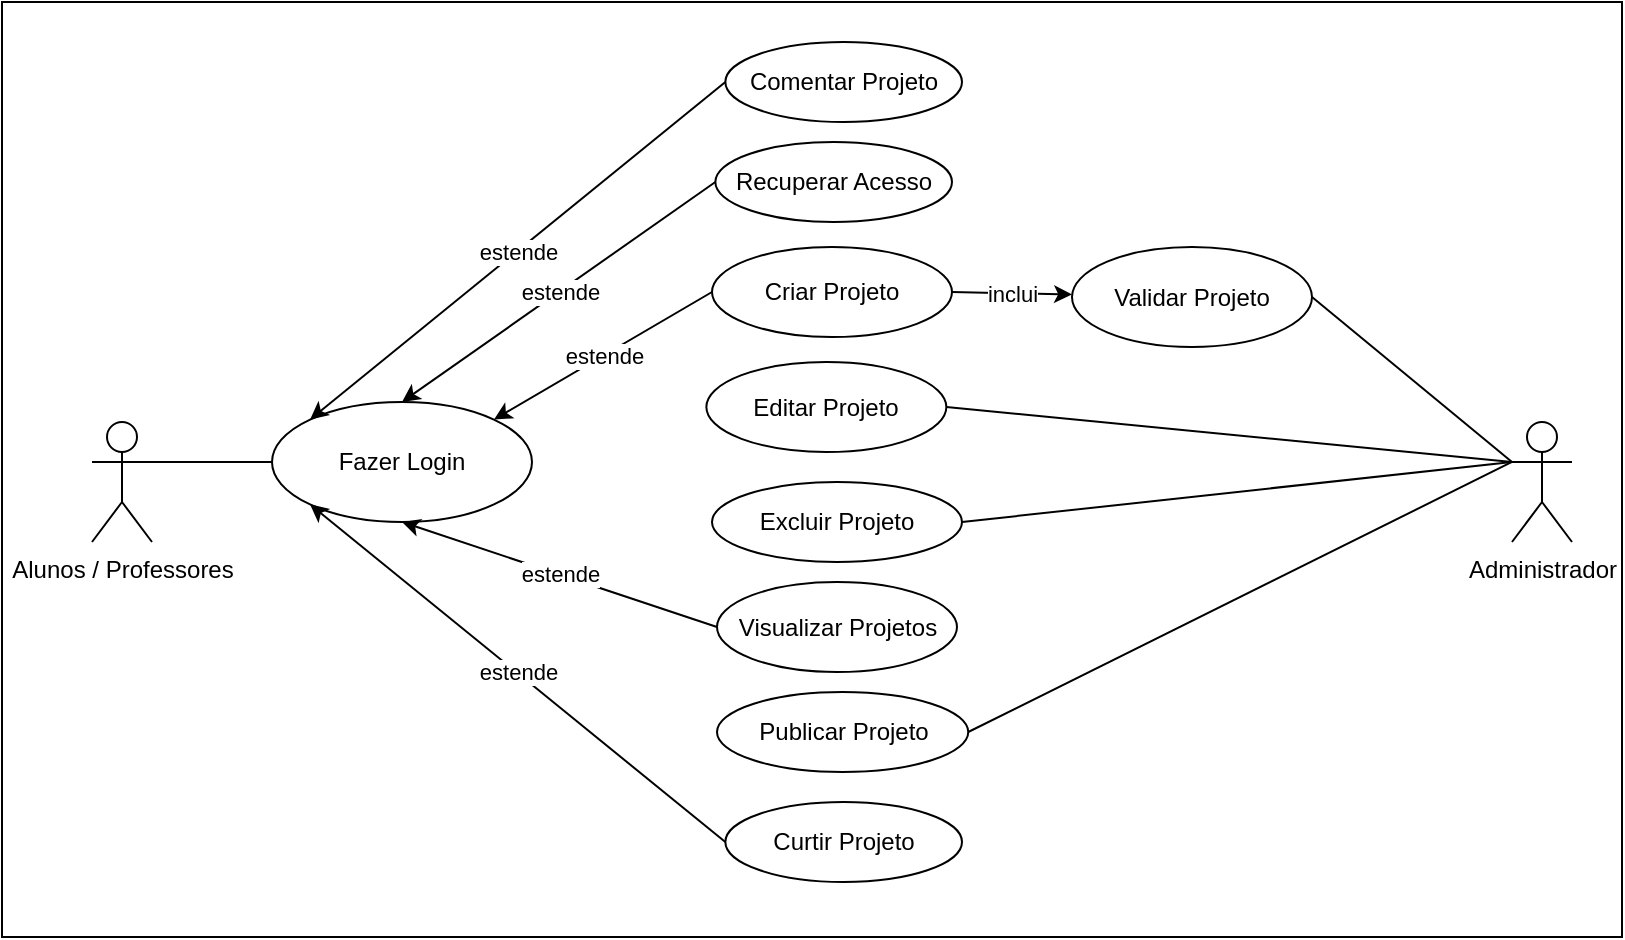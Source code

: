 <mxfile>
    <diagram id="zRCiL9ZMk7N_7-01TlMQ" name="Página-1">
        <mxGraphModel dx="1118" dy="790" grid="1" gridSize="10" guides="1" tooltips="1" connect="1" arrows="1" fold="1" page="1" pageScale="1" pageWidth="827" pageHeight="1169" math="0" shadow="0">
            <root>
                <mxCell id="0"/>
                <mxCell id="1" parent="0"/>
                <mxCell id="70" value="" style="rounded=0;whiteSpace=wrap;html=1;rotation=90;" vertex="1" parent="1">
                    <mxGeometry x="176.25" y="28.75" width="467.5" height="810" as="geometry"/>
                </mxCell>
                <mxCell id="3" value="Alunos / Professores" style="shape=umlActor;verticalLabelPosition=bottom;verticalAlign=top;html=1;outlineConnect=0;" parent="1" vertex="1">
                    <mxGeometry x="50" y="410" width="30" height="60" as="geometry"/>
                </mxCell>
                <mxCell id="11" value="estende" style="endArrow=classic;html=1;exitX=0;exitY=0.5;exitDx=0;exitDy=0;entryX=1;entryY=0;entryDx=0;entryDy=0;" parent="1" source="15" target="32" edge="1">
                    <mxGeometry width="50" height="50" relative="1" as="geometry">
                        <mxPoint x="290" y="500" as="sourcePoint"/>
                        <mxPoint x="304.191" y="539.698" as="targetPoint"/>
                    </mxGeometry>
                </mxCell>
                <mxCell id="13" value="Excluir Projeto" style="ellipse;whiteSpace=wrap;html=1;" parent="1" vertex="1">
                    <mxGeometry x="360" y="440" width="125" height="40" as="geometry"/>
                </mxCell>
                <mxCell id="14" value="Editar Projeto" style="ellipse;whiteSpace=wrap;html=1;" parent="1" vertex="1">
                    <mxGeometry x="357.18" y="380" width="120" height="45" as="geometry"/>
                </mxCell>
                <mxCell id="15" value="Criar Projeto" style="ellipse;whiteSpace=wrap;html=1;" parent="1" vertex="1">
                    <mxGeometry x="360" y="322.5" width="120" height="45" as="geometry"/>
                </mxCell>
                <mxCell id="22" value="Publicar Projeto" style="ellipse;whiteSpace=wrap;html=1;" parent="1" vertex="1">
                    <mxGeometry x="362.5" y="545" width="125.63" height="40" as="geometry"/>
                </mxCell>
                <mxCell id="31" value="" style="endArrow=none;html=1;exitX=1;exitY=0.333;exitDx=0;exitDy=0;exitPerimeter=0;entryX=0;entryY=0.5;entryDx=0;entryDy=0;" parent="1" source="3" target="32" edge="1">
                    <mxGeometry width="50" height="50" relative="1" as="geometry">
                        <mxPoint x="180" y="360" as="sourcePoint"/>
                        <mxPoint x="230" y="310" as="targetPoint"/>
                    </mxGeometry>
                </mxCell>
                <mxCell id="32" value="Fazer Login" style="ellipse;whiteSpace=wrap;html=1;" parent="1" vertex="1">
                    <mxGeometry x="140" y="400" width="130" height="60" as="geometry"/>
                </mxCell>
                <mxCell id="38" value="Recuperar Acesso" style="ellipse;whiteSpace=wrap;html=1;" parent="1" vertex="1">
                    <mxGeometry x="361.68" y="270" width="118.32" height="40" as="geometry"/>
                </mxCell>
                <mxCell id="44" value="estende" style="endArrow=classic;html=1;exitX=0;exitY=0.5;exitDx=0;exitDy=0;entryX=0.5;entryY=0;entryDx=0;entryDy=0;" parent="1" source="38" target="32" edge="1">
                    <mxGeometry relative="1" as="geometry">
                        <mxPoint x="430" y="320" as="sourcePoint"/>
                        <mxPoint x="450" y="320" as="targetPoint"/>
                    </mxGeometry>
                </mxCell>
                <mxCell id="48" value="Administrador" style="shape=umlActor;verticalLabelPosition=bottom;verticalAlign=top;html=1;outlineConnect=0;" parent="1" vertex="1">
                    <mxGeometry x="760" y="410" width="30" height="60" as="geometry"/>
                </mxCell>
                <mxCell id="49" value="Validar Projeto" style="ellipse;whiteSpace=wrap;html=1;" parent="1" vertex="1">
                    <mxGeometry x="540" y="322.5" width="120" height="50" as="geometry"/>
                </mxCell>
                <mxCell id="50" value="inclui" style="endArrow=classic;html=1;exitX=1;exitY=0.5;exitDx=0;exitDy=0;" parent="1" source="15" target="49" edge="1">
                    <mxGeometry width="50" height="50" relative="1" as="geometry">
                        <mxPoint x="461" y="362.5" as="sourcePoint"/>
                        <mxPoint x="292.426" y="397.145" as="targetPoint"/>
                    </mxGeometry>
                </mxCell>
                <mxCell id="52" value="" style="endArrow=none;html=1;exitX=1;exitY=0.5;exitDx=0;exitDy=0;entryX=0;entryY=0.333;entryDx=0;entryDy=0;entryPerimeter=0;" parent="1" source="49" target="48" edge="1">
                    <mxGeometry width="50" height="50" relative="1" as="geometry">
                        <mxPoint x="420" y="490" as="sourcePoint"/>
                        <mxPoint x="470" y="440" as="targetPoint"/>
                    </mxGeometry>
                </mxCell>
                <mxCell id="53" value="" style="endArrow=none;html=1;exitX=1;exitY=0.5;exitDx=0;exitDy=0;entryX=0;entryY=0.333;entryDx=0;entryDy=0;entryPerimeter=0;" parent="1" source="13" target="48" edge="1">
                    <mxGeometry width="50" height="50" relative="1" as="geometry">
                        <mxPoint x="420" y="490" as="sourcePoint"/>
                        <mxPoint x="470" y="440" as="targetPoint"/>
                    </mxGeometry>
                </mxCell>
                <mxCell id="55" value="" style="endArrow=none;html=1;entryX=0;entryY=0.333;entryDx=0;entryDy=0;entryPerimeter=0;exitX=1;exitY=0.5;exitDx=0;exitDy=0;" parent="1" source="22" target="48" edge="1">
                    <mxGeometry width="50" height="50" relative="1" as="geometry">
                        <mxPoint x="420" y="490" as="sourcePoint"/>
                        <mxPoint x="470" y="440" as="targetPoint"/>
                    </mxGeometry>
                </mxCell>
                <mxCell id="56" value="Visualizar Projetos" style="ellipse;whiteSpace=wrap;html=1;" parent="1" vertex="1">
                    <mxGeometry x="362.5" y="490" width="120" height="45" as="geometry"/>
                </mxCell>
                <mxCell id="61" value="estende" style="endArrow=classic;html=1;entryX=0.5;entryY=1;entryDx=0;entryDy=0;exitX=0;exitY=0.5;exitDx=0;exitDy=0;" parent="1" source="56" target="32" edge="1">
                    <mxGeometry width="50" height="50" relative="1" as="geometry">
                        <mxPoint x="319.04" y="498.79" as="sourcePoint"/>
                        <mxPoint x="220.002" y="490.003" as="targetPoint"/>
                    </mxGeometry>
                </mxCell>
                <mxCell id="62" value="" style="endArrow=none;html=1;entryX=0;entryY=0.333;entryDx=0;entryDy=0;entryPerimeter=0;exitX=1;exitY=0.5;exitDx=0;exitDy=0;" parent="1" source="14" target="48" edge="1">
                    <mxGeometry width="50" height="50" relative="1" as="geometry">
                        <mxPoint x="390" y="440" as="sourcePoint"/>
                        <mxPoint x="440" y="390" as="targetPoint"/>
                    </mxGeometry>
                </mxCell>
                <mxCell id="64" value="Comentar Projeto" style="ellipse;whiteSpace=wrap;html=1;" parent="1" vertex="1">
                    <mxGeometry x="366.68" y="220" width="118.32" height="40" as="geometry"/>
                </mxCell>
                <mxCell id="65" value="estende" style="endArrow=classic;html=1;exitX=0;exitY=0.5;exitDx=0;exitDy=0;entryX=0;entryY=0;entryDx=0;entryDy=0;" parent="1" source="64" target="32" edge="1">
                    <mxGeometry relative="1" as="geometry">
                        <mxPoint x="371.68" y="300" as="sourcePoint"/>
                        <mxPoint x="215" y="410" as="targetPoint"/>
                    </mxGeometry>
                </mxCell>
                <mxCell id="66" value="Curtir Projeto" style="ellipse;whiteSpace=wrap;html=1;" parent="1" vertex="1">
                    <mxGeometry x="366.68" y="600" width="118.32" height="40" as="geometry"/>
                </mxCell>
                <mxCell id="67" value="estende" style="endArrow=classic;html=1;entryX=0;entryY=1;entryDx=0;entryDy=0;exitX=0;exitY=0.5;exitDx=0;exitDy=0;" parent="1" source="66" target="32" edge="1">
                    <mxGeometry width="50" height="50" relative="1" as="geometry">
                        <mxPoint x="372.5" y="522.5" as="sourcePoint"/>
                        <mxPoint x="215" y="470" as="targetPoint"/>
                    </mxGeometry>
                </mxCell>
            </root>
        </mxGraphModel>
    </diagram>
</mxfile>